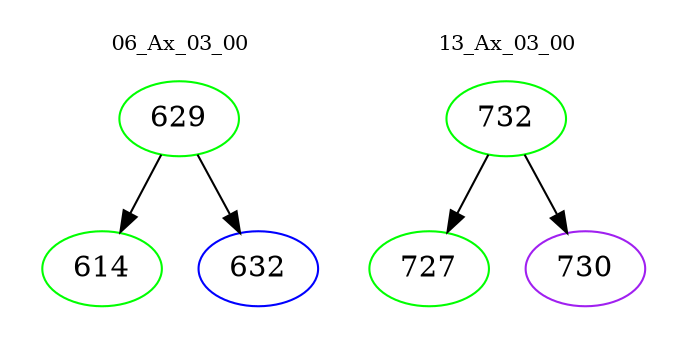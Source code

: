 digraph{
subgraph cluster_0 {
color = white
label = "06_Ax_03_00";
fontsize=10;
T0_629 [label="629", color="green"]
T0_629 -> T0_614 [color="black"]
T0_614 [label="614", color="green"]
T0_629 -> T0_632 [color="black"]
T0_632 [label="632", color="blue"]
}
subgraph cluster_1 {
color = white
label = "13_Ax_03_00";
fontsize=10;
T1_732 [label="732", color="green"]
T1_732 -> T1_727 [color="black"]
T1_727 [label="727", color="green"]
T1_732 -> T1_730 [color="black"]
T1_730 [label="730", color="purple"]
}
}
